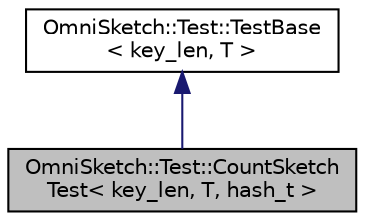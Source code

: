 digraph "OmniSketch::Test::CountSketchTest&lt; key_len, T, hash_t &gt;"
{
 // LATEX_PDF_SIZE
  edge [fontname="Helvetica",fontsize="10",labelfontname="Helvetica",labelfontsize="10"];
  node [fontname="Helvetica",fontsize="10",shape=record];
  Node1 [label="OmniSketch::Test::CountSketch\lTest\< key_len, T, hash_t \>",height=0.2,width=0.4,color="black", fillcolor="grey75", style="filled", fontcolor="black",tooltip="Testing class for Count Sketch."];
  Node2 -> Node1 [dir="back",color="midnightblue",fontsize="10",style="solid",fontname="Helvetica"];
  Node2 [label="OmniSketch::Test::TestBase\l\< key_len, T \>",height=0.2,width=0.4,color="black", fillcolor="white", style="filled",URL="$class_omni_sketch_1_1_test_1_1_test_base.html",tooltip="Collection of metrics."];
}
